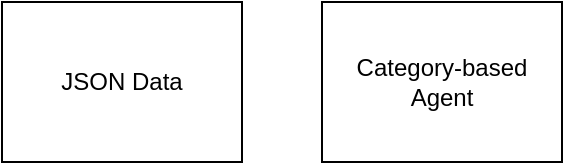 <mxfile>
    <diagram id="rnStad1Flt4Rf31r5IcW" name="Page-1">
        <mxGraphModel dx="1024" dy="303" grid="1" gridSize="10" guides="1" tooltips="1" connect="1" arrows="1" fold="1" page="1" pageScale="1" pageWidth="850" pageHeight="1100" math="0" shadow="0">
            <root>
                <mxCell id="0"/>
                <mxCell id="1" parent="0"/>
                <mxCell id="2" value="JSON Data" style="rounded=0;whiteSpace=wrap;html=1;" parent="1" vertex="1">
                    <mxGeometry x="40" y="40" width="120" height="80" as="geometry"/>
                </mxCell>
                <mxCell id="4" value="Category-based Agent" style="rounded=0;whiteSpace=wrap;html=1;" parent="1" vertex="1">
                    <mxGeometry x="200" y="40" width="120" height="80" as="geometry"/>
                </mxCell>
            </root>
        </mxGraphModel>
    </diagram>
</mxfile>